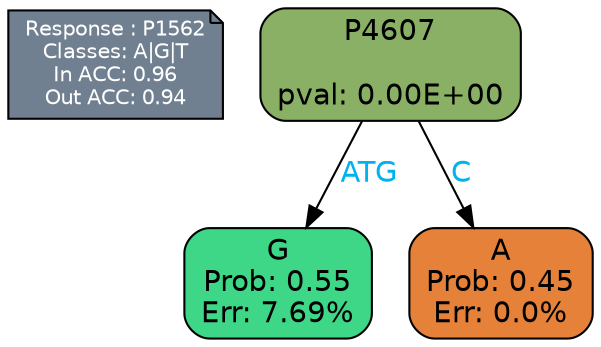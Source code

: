 digraph Tree {
node [shape=box, style="filled, rounded", color="black", fontname=helvetica] ;
graph [ranksep=equally, splines=polylines, bgcolor=transparent, dpi=600] ;
edge [fontname=helvetica] ;
LEGEND [label="Response : P1562
Classes: A|G|T
In ACC: 0.96
Out ACC: 0.94
",shape=note,align=left,style=filled,fillcolor="slategray",fontcolor="white",fontsize=10];1 [label="P4607

pval: 0.00E+00", fillcolor="#89b064"] ;
2 [label="G
Prob: 0.55
Err: 7.69%", fillcolor="#3ed788"] ;
3 [label="A
Prob: 0.45
Err: 0.0%", fillcolor="#e58139"] ;
1 -> 2 [label="ATG",fontcolor=deepskyblue2] ;
1 -> 3 [label="C",fontcolor=deepskyblue2] ;
{rank = same; 2;3;}{rank = same; LEGEND;1;}}